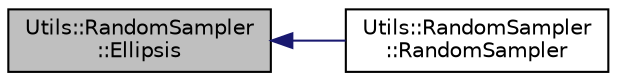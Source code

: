 digraph "Utils::RandomSampler::Ellipsis"
{
 // INTERACTIVE_SVG=YES
  edge [fontname="Helvetica",fontsize="10",labelfontname="Helvetica",labelfontsize="10"];
  node [fontname="Helvetica",fontsize="10",shape=record];
  rankdir="LR";
  Node1 [label="Utils::RandomSampler\l::Ellipsis",height=0.2,width=0.4,color="black", fillcolor="grey75", style="filled", fontcolor="black"];
  Node1 -> Node2 [dir="back",color="midnightblue",fontsize="10",style="solid",fontname="Helvetica"];
  Node2 [label="Utils::RandomSampler\l::RandomSampler",height=0.2,width=0.4,color="black", fillcolor="white", style="filled",URL="$db/dce/class_utils_1_1_random_sampler.html#aa138cb46a58b60582f8c20995f43afdb"];
}
